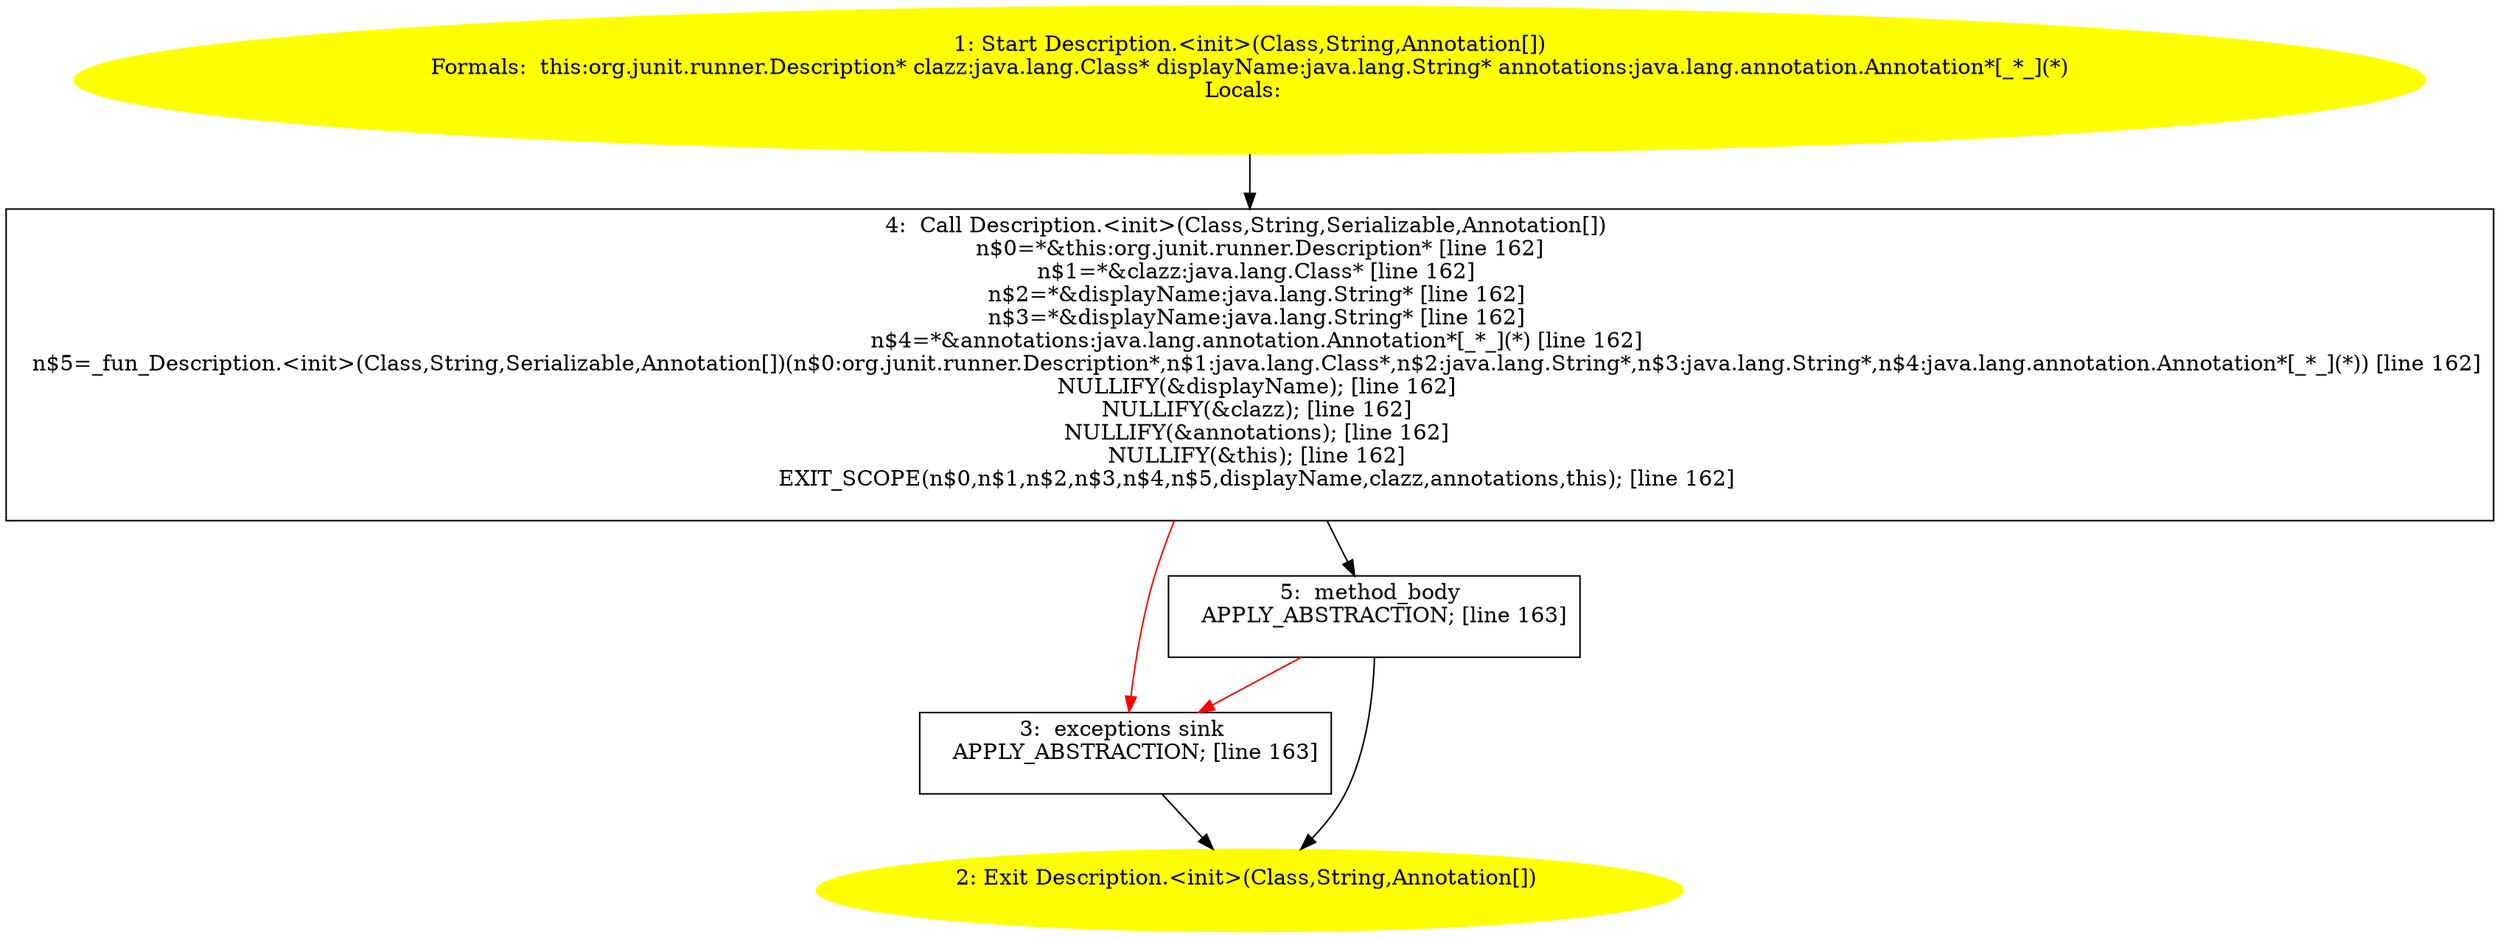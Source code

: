 /* @generated */
digraph cfg {
"org.junit.runner.Description.<init>(java.lang.Class,java.lang.String,java.lang.annotation.Annotation.97865fcad4191353cbe84a8c79153bc8_1" [label="1: Start Description.<init>(Class,String,Annotation[])\nFormals:  this:org.junit.runner.Description* clazz:java.lang.Class* displayName:java.lang.String* annotations:java.lang.annotation.Annotation*[_*_](*)\nLocals:  \n  " color=yellow style=filled]
	

	 "org.junit.runner.Description.<init>(java.lang.Class,java.lang.String,java.lang.annotation.Annotation.97865fcad4191353cbe84a8c79153bc8_1" -> "org.junit.runner.Description.<init>(java.lang.Class,java.lang.String,java.lang.annotation.Annotation.97865fcad4191353cbe84a8c79153bc8_4" ;
"org.junit.runner.Description.<init>(java.lang.Class,java.lang.String,java.lang.annotation.Annotation.97865fcad4191353cbe84a8c79153bc8_2" [label="2: Exit Description.<init>(Class,String,Annotation[]) \n  " color=yellow style=filled]
	

"org.junit.runner.Description.<init>(java.lang.Class,java.lang.String,java.lang.annotation.Annotation.97865fcad4191353cbe84a8c79153bc8_3" [label="3:  exceptions sink \n   APPLY_ABSTRACTION; [line 163]\n " shape="box"]
	

	 "org.junit.runner.Description.<init>(java.lang.Class,java.lang.String,java.lang.annotation.Annotation.97865fcad4191353cbe84a8c79153bc8_3" -> "org.junit.runner.Description.<init>(java.lang.Class,java.lang.String,java.lang.annotation.Annotation.97865fcad4191353cbe84a8c79153bc8_2" ;
"org.junit.runner.Description.<init>(java.lang.Class,java.lang.String,java.lang.annotation.Annotation.97865fcad4191353cbe84a8c79153bc8_4" [label="4:  Call Description.<init>(Class,String,Serializable,Annotation[]) \n   n$0=*&this:org.junit.runner.Description* [line 162]\n  n$1=*&clazz:java.lang.Class* [line 162]\n  n$2=*&displayName:java.lang.String* [line 162]\n  n$3=*&displayName:java.lang.String* [line 162]\n  n$4=*&annotations:java.lang.annotation.Annotation*[_*_](*) [line 162]\n  n$5=_fun_Description.<init>(Class,String,Serializable,Annotation[])(n$0:org.junit.runner.Description*,n$1:java.lang.Class*,n$2:java.lang.String*,n$3:java.lang.String*,n$4:java.lang.annotation.Annotation*[_*_](*)) [line 162]\n  NULLIFY(&displayName); [line 162]\n  NULLIFY(&clazz); [line 162]\n  NULLIFY(&annotations); [line 162]\n  NULLIFY(&this); [line 162]\n  EXIT_SCOPE(n$0,n$1,n$2,n$3,n$4,n$5,displayName,clazz,annotations,this); [line 162]\n " shape="box"]
	

	 "org.junit.runner.Description.<init>(java.lang.Class,java.lang.String,java.lang.annotation.Annotation.97865fcad4191353cbe84a8c79153bc8_4" -> "org.junit.runner.Description.<init>(java.lang.Class,java.lang.String,java.lang.annotation.Annotation.97865fcad4191353cbe84a8c79153bc8_5" ;
	 "org.junit.runner.Description.<init>(java.lang.Class,java.lang.String,java.lang.annotation.Annotation.97865fcad4191353cbe84a8c79153bc8_4" -> "org.junit.runner.Description.<init>(java.lang.Class,java.lang.String,java.lang.annotation.Annotation.97865fcad4191353cbe84a8c79153bc8_3" [color="red" ];
"org.junit.runner.Description.<init>(java.lang.Class,java.lang.String,java.lang.annotation.Annotation.97865fcad4191353cbe84a8c79153bc8_5" [label="5:  method_body \n   APPLY_ABSTRACTION; [line 163]\n " shape="box"]
	

	 "org.junit.runner.Description.<init>(java.lang.Class,java.lang.String,java.lang.annotation.Annotation.97865fcad4191353cbe84a8c79153bc8_5" -> "org.junit.runner.Description.<init>(java.lang.Class,java.lang.String,java.lang.annotation.Annotation.97865fcad4191353cbe84a8c79153bc8_2" ;
	 "org.junit.runner.Description.<init>(java.lang.Class,java.lang.String,java.lang.annotation.Annotation.97865fcad4191353cbe84a8c79153bc8_5" -> "org.junit.runner.Description.<init>(java.lang.Class,java.lang.String,java.lang.annotation.Annotation.97865fcad4191353cbe84a8c79153bc8_3" [color="red" ];
}
